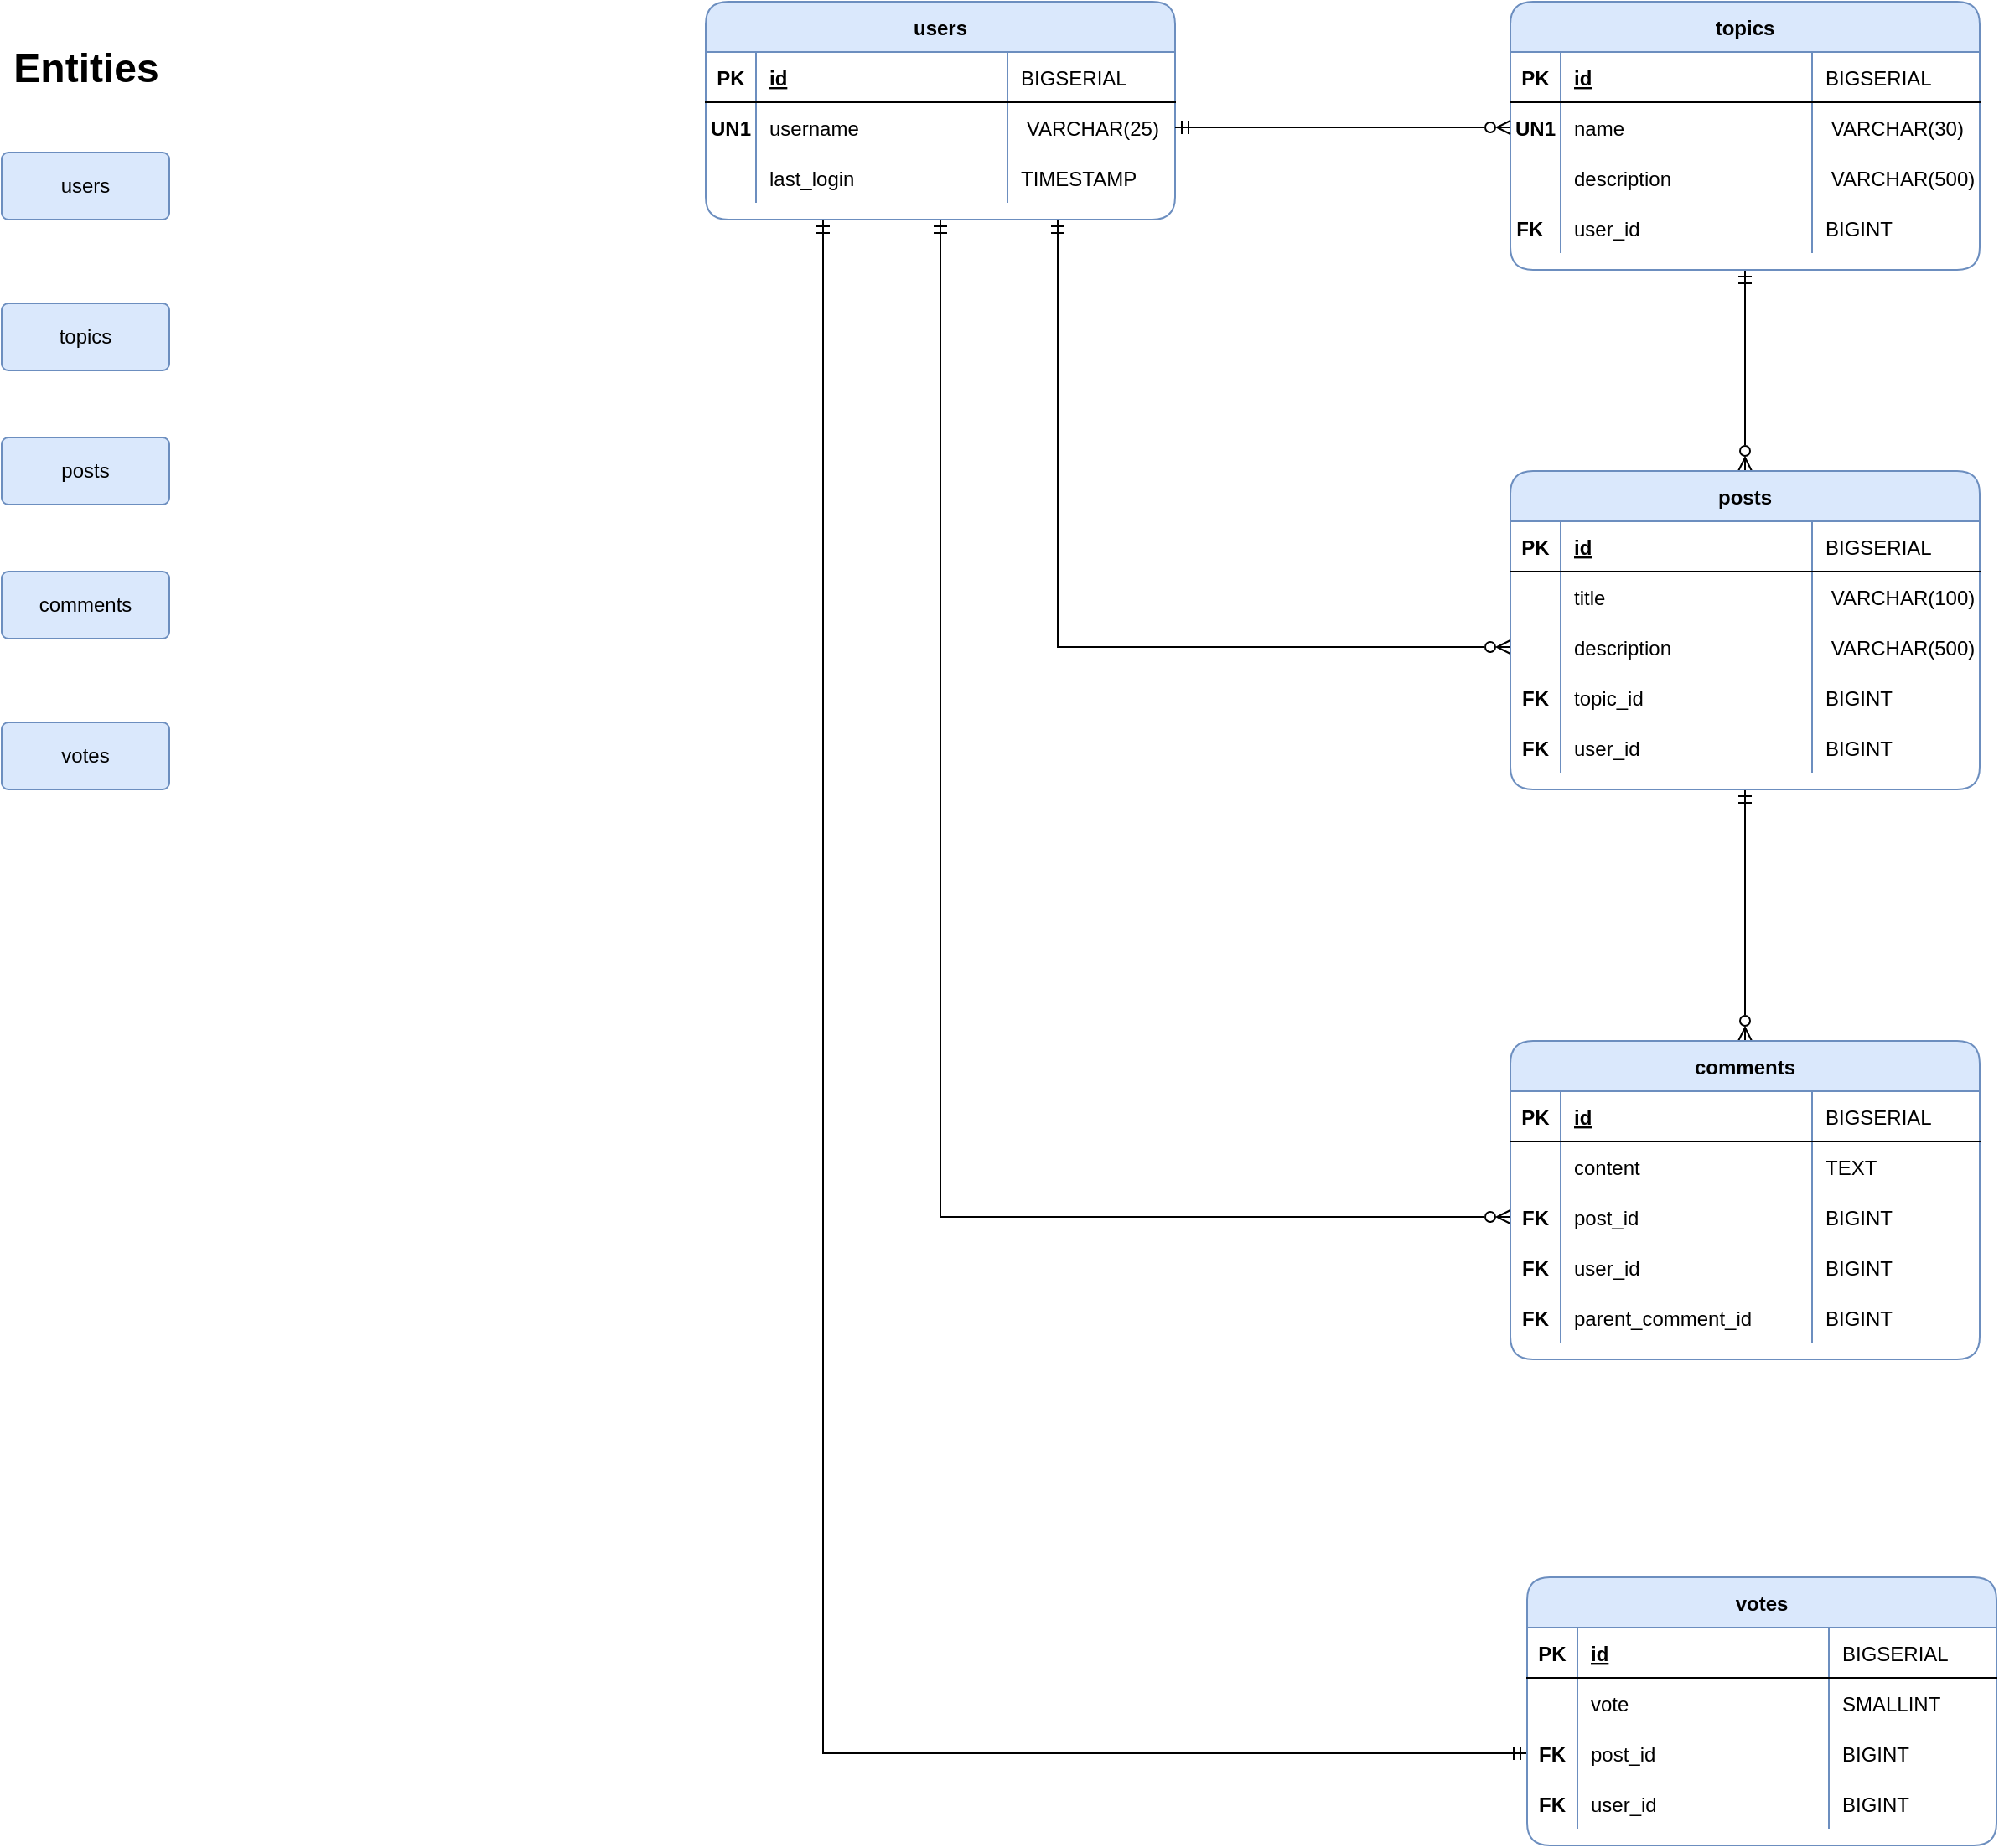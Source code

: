 <mxfile version="20.4.0" type="github" pages="2">
  <diagram id="8g-ydlvDTUNhMPBnWXd3" name="ERD">
    <mxGraphModel dx="1696" dy="1075" grid="1" gridSize="10" guides="1" tooltips="1" connect="1" arrows="1" fold="1" page="0" pageScale="1" pageWidth="850" pageHeight="1100" background="none" math="0" shadow="0">
      <root>
        <mxCell id="0" />
        <mxCell id="1" parent="0" />
        <mxCell id="EXjg4WkJ71-_uIo1iICC-14" value="users" style="rounded=1;arcSize=10;whiteSpace=wrap;html=1;align=center;fillColor=#dae8fc;strokeColor=#6c8ebf;" parent="1" vertex="1">
          <mxGeometry x="-50" y="-130" width="100" height="40" as="geometry" />
        </mxCell>
        <mxCell id="EXjg4WkJ71-_uIo1iICC-16" value="comments" style="rounded=1;arcSize=10;whiteSpace=wrap;html=1;align=center;fillColor=#dae8fc;strokeColor=#6c8ebf;" parent="1" vertex="1">
          <mxGeometry x="-50" y="120" width="100" height="40" as="geometry" />
        </mxCell>
        <mxCell id="EXjg4WkJ71-_uIo1iICC-17" value="topics" style="rounded=1;arcSize=10;whiteSpace=wrap;html=1;align=center;fillColor=#dae8fc;strokeColor=#6c8ebf;" parent="1" vertex="1">
          <mxGeometry x="-50" y="-40" width="100" height="40" as="geometry" />
        </mxCell>
        <mxCell id="EXjg4WkJ71-_uIo1iICC-18" value="posts" style="rounded=1;arcSize=10;whiteSpace=wrap;html=1;align=center;fillColor=#dae8fc;strokeColor=#6c8ebf;" parent="1" vertex="1">
          <mxGeometry x="-50" y="40" width="100" height="40" as="geometry" />
        </mxCell>
        <mxCell id="EXjg4WkJ71-_uIo1iICC-19" value="votes" style="rounded=1;arcSize=10;whiteSpace=wrap;html=1;align=center;fillColor=#dae8fc;strokeColor=#6c8ebf;" parent="1" vertex="1">
          <mxGeometry x="-50" y="210" width="100" height="40" as="geometry" />
        </mxCell>
        <mxCell id="EXjg4WkJ71-_uIo1iICC-21" value="Entities" style="text;strokeColor=none;fillColor=none;html=1;fontSize=24;fontStyle=1;verticalAlign=middle;align=center;" parent="1" vertex="1">
          <mxGeometry x="-50" y="-200" width="100" height="40" as="geometry" />
        </mxCell>
        <mxCell id="J9Gy0ZfupM6AJwMxu1hg-21" style="edgeStyle=orthogonalEdgeStyle;rounded=0;orthogonalLoop=1;jettySize=auto;html=1;entryX=0;entryY=0.5;entryDx=0;entryDy=0;startArrow=ERmandOne;startFill=0;endArrow=ERzeroToMany;endFill=0;exitX=0.75;exitY=1;exitDx=0;exitDy=0;" parent="1" source="i5EUTJuOAO9aettkllSd-66" target="J9Gy0ZfupM6AJwMxu1hg-14" edge="1">
          <mxGeometry relative="1" as="geometry" />
        </mxCell>
        <mxCell id="J9Gy0ZfupM6AJwMxu1hg-48" style="edgeStyle=orthogonalEdgeStyle;rounded=0;orthogonalLoop=1;jettySize=auto;html=1;entryX=0;entryY=0.5;entryDx=0;entryDy=0;startArrow=ERmandOne;startFill=0;endArrow=ERzeroToMany;endFill=0;exitX=0.5;exitY=1;exitDx=0;exitDy=0;" parent="1" source="i5EUTJuOAO9aettkllSd-66" target="J9Gy0ZfupM6AJwMxu1hg-35" edge="1">
          <mxGeometry relative="1" as="geometry" />
        </mxCell>
        <mxCell id="YO8CS8WQhKjeNk4zkESb-1" style="edgeStyle=orthogonalEdgeStyle;rounded=0;orthogonalLoop=1;jettySize=auto;html=1;entryX=0;entryY=0.5;entryDx=0;entryDy=0;exitX=0.25;exitY=1;exitDx=0;exitDy=0;endArrow=ERmandOne;endFill=0;startArrow=ERmandOne;startFill=0;" edge="1" parent="1" source="i5EUTJuOAO9aettkllSd-66" target="J9Gy0ZfupM6AJwMxu1hg-58">
          <mxGeometry relative="1" as="geometry" />
        </mxCell>
        <mxCell id="i5EUTJuOAO9aettkllSd-66" value="users" style="shape=table;startSize=30;container=1;collapsible=1;childLayout=tableLayout;fixedRows=1;rowLines=0;fontStyle=1;align=center;resizeLast=1;rounded=1;fillColor=#dae8fc;strokeColor=#6c8ebf;shadow=0;sketch=0;" parent="1" vertex="1">
          <mxGeometry x="370" y="-220" width="280" height="130.0" as="geometry" />
        </mxCell>
        <mxCell id="i5EUTJuOAO9aettkllSd-67" value="" style="shape=partialRectangle;collapsible=0;dropTarget=0;pointerEvents=0;fillColor=none;top=0;left=0;bottom=1;right=0;points=[[0,0.5],[1,0.5]];portConstraint=eastwest;" parent="i5EUTJuOAO9aettkllSd-66" vertex="1">
          <mxGeometry y="30" width="280" height="30" as="geometry" />
        </mxCell>
        <mxCell id="i5EUTJuOAO9aettkllSd-68" value="PK" style="shape=partialRectangle;connectable=0;fillColor=none;top=0;left=0;bottom=0;right=0;fontStyle=1;overflow=hidden;" parent="i5EUTJuOAO9aettkllSd-67" vertex="1">
          <mxGeometry width="30" height="30" as="geometry">
            <mxRectangle width="30" height="30" as="alternateBounds" />
          </mxGeometry>
        </mxCell>
        <mxCell id="i5EUTJuOAO9aettkllSd-69" value="id" style="shape=partialRectangle;connectable=0;fillColor=none;top=0;left=0;bottom=0;right=0;align=left;spacingLeft=6;fontStyle=5;overflow=hidden;" parent="i5EUTJuOAO9aettkllSd-67" vertex="1">
          <mxGeometry x="30" width="150" height="30" as="geometry">
            <mxRectangle width="150" height="30" as="alternateBounds" />
          </mxGeometry>
        </mxCell>
        <mxCell id="i5EUTJuOAO9aettkllSd-70" value="BIGSERIAL" style="shape=partialRectangle;connectable=0;fillColor=none;top=0;left=0;bottom=0;right=0;align=left;spacingLeft=6;fontStyle=0;overflow=hidden;" parent="i5EUTJuOAO9aettkllSd-67" vertex="1">
          <mxGeometry x="180" width="100" height="30" as="geometry">
            <mxRectangle width="100" height="30" as="alternateBounds" />
          </mxGeometry>
        </mxCell>
        <mxCell id="i5EUTJuOAO9aettkllSd-71" value="" style="shape=partialRectangle;collapsible=0;dropTarget=0;pointerEvents=0;fillColor=none;top=0;left=0;bottom=0;right=0;points=[[0,0.5],[1,0.5]];portConstraint=eastwest;" parent="i5EUTJuOAO9aettkllSd-66" vertex="1">
          <mxGeometry y="60" width="280" height="30" as="geometry" />
        </mxCell>
        <mxCell id="i5EUTJuOAO9aettkllSd-72" value="" style="shape=partialRectangle;connectable=0;fillColor=none;top=0;left=0;bottom=0;right=0;editable=1;overflow=hidden;" parent="i5EUTJuOAO9aettkllSd-71" vertex="1">
          <mxGeometry width="30" height="30" as="geometry">
            <mxRectangle width="30" height="30" as="alternateBounds" />
          </mxGeometry>
        </mxCell>
        <mxCell id="i5EUTJuOAO9aettkllSd-73" value="username" style="shape=partialRectangle;connectable=0;fillColor=none;top=0;left=0;bottom=0;right=0;align=left;spacingLeft=6;overflow=hidden;" parent="i5EUTJuOAO9aettkllSd-71" vertex="1">
          <mxGeometry x="30" width="150" height="30" as="geometry">
            <mxRectangle width="150" height="30" as="alternateBounds" />
          </mxGeometry>
        </mxCell>
        <mxCell id="i5EUTJuOAO9aettkllSd-74" value=" VARCHAR(25)" style="shape=partialRectangle;connectable=0;fillColor=none;top=0;left=0;bottom=0;right=0;align=left;spacingLeft=6;overflow=hidden;" parent="i5EUTJuOAO9aettkllSd-71" vertex="1">
          <mxGeometry x="180" width="100" height="30" as="geometry">
            <mxRectangle width="100" height="30" as="alternateBounds" />
          </mxGeometry>
        </mxCell>
        <mxCell id="i5EUTJuOAO9aettkllSd-75" value="" style="shape=partialRectangle;collapsible=0;dropTarget=0;pointerEvents=0;fillColor=none;top=0;left=0;bottom=0;right=0;points=[[0,0.5],[1,0.5]];portConstraint=eastwest;" parent="i5EUTJuOAO9aettkllSd-66" vertex="1">
          <mxGeometry y="90" width="280" height="30" as="geometry" />
        </mxCell>
        <mxCell id="i5EUTJuOAO9aettkllSd-76" value="" style="shape=partialRectangle;connectable=0;fillColor=none;top=0;left=0;bottom=0;right=0;editable=1;overflow=hidden;" parent="i5EUTJuOAO9aettkllSd-75" vertex="1">
          <mxGeometry width="30" height="30" as="geometry">
            <mxRectangle width="30" height="30" as="alternateBounds" />
          </mxGeometry>
        </mxCell>
        <mxCell id="i5EUTJuOAO9aettkllSd-77" value="last_login" style="shape=partialRectangle;connectable=0;fillColor=none;top=0;left=0;bottom=0;right=0;align=left;spacingLeft=6;overflow=hidden;" parent="i5EUTJuOAO9aettkllSd-75" vertex="1">
          <mxGeometry x="30" width="150" height="30" as="geometry">
            <mxRectangle width="150" height="30" as="alternateBounds" />
          </mxGeometry>
        </mxCell>
        <mxCell id="i5EUTJuOAO9aettkllSd-78" value="TIMESTAMP" style="shape=partialRectangle;connectable=0;fillColor=none;top=0;left=0;bottom=0;right=0;align=left;spacingLeft=6;overflow=hidden;" parent="i5EUTJuOAO9aettkllSd-75" vertex="1">
          <mxGeometry x="180" width="100" height="30" as="geometry">
            <mxRectangle width="100" height="30" as="alternateBounds" />
          </mxGeometry>
        </mxCell>
        <mxCell id="i5EUTJuOAO9aettkllSd-91" value="UN1" style="shape=partialRectangle;connectable=0;fillColor=none;top=0;left=0;bottom=0;right=0;editable=1;overflow=hidden;fontStyle=1" parent="1" vertex="1">
          <mxGeometry x="370" y="-160" width="30" height="30" as="geometry">
            <mxRectangle width="30" height="30" as="alternateBounds" />
          </mxGeometry>
        </mxCell>
        <mxCell id="J9Gy0ZfupM6AJwMxu1hg-20" style="edgeStyle=orthogonalEdgeStyle;rounded=0;orthogonalLoop=1;jettySize=auto;html=1;entryX=0.5;entryY=0;entryDx=0;entryDy=0;startArrow=ERmandOne;startFill=0;endArrow=ERzeroToMany;endFill=0;" parent="1" source="i5EUTJuOAO9aettkllSd-92" target="J9Gy0ZfupM6AJwMxu1hg-1" edge="1">
          <mxGeometry relative="1" as="geometry" />
        </mxCell>
        <mxCell id="i5EUTJuOAO9aettkllSd-92" value="topics" style="shape=table;startSize=30;container=1;collapsible=1;childLayout=tableLayout;fixedRows=1;rowLines=0;fontStyle=1;align=center;resizeLast=1;rounded=1;fillColor=#dae8fc;strokeColor=#6c8ebf;shadow=0;sketch=0;" parent="1" vertex="1">
          <mxGeometry x="850" y="-220" width="280" height="160.0" as="geometry" />
        </mxCell>
        <mxCell id="i5EUTJuOAO9aettkllSd-93" value="" style="shape=partialRectangle;collapsible=0;dropTarget=0;pointerEvents=0;fillColor=none;top=0;left=0;bottom=1;right=0;points=[[0,0.5],[1,0.5]];portConstraint=eastwest;" parent="i5EUTJuOAO9aettkllSd-92" vertex="1">
          <mxGeometry y="30" width="280" height="30" as="geometry" />
        </mxCell>
        <mxCell id="i5EUTJuOAO9aettkllSd-94" value="PK" style="shape=partialRectangle;connectable=0;fillColor=none;top=0;left=0;bottom=0;right=0;fontStyle=1;overflow=hidden;" parent="i5EUTJuOAO9aettkllSd-93" vertex="1">
          <mxGeometry width="30" height="30" as="geometry">
            <mxRectangle width="30" height="30" as="alternateBounds" />
          </mxGeometry>
        </mxCell>
        <mxCell id="i5EUTJuOAO9aettkllSd-95" value="id" style="shape=partialRectangle;connectable=0;fillColor=none;top=0;left=0;bottom=0;right=0;align=left;spacingLeft=6;fontStyle=5;overflow=hidden;" parent="i5EUTJuOAO9aettkllSd-93" vertex="1">
          <mxGeometry x="30" width="150" height="30" as="geometry">
            <mxRectangle width="150" height="30" as="alternateBounds" />
          </mxGeometry>
        </mxCell>
        <mxCell id="i5EUTJuOAO9aettkllSd-96" value="BIGSERIAL" style="shape=partialRectangle;connectable=0;fillColor=none;top=0;left=0;bottom=0;right=0;align=left;spacingLeft=6;fontStyle=0;overflow=hidden;" parent="i5EUTJuOAO9aettkllSd-93" vertex="1">
          <mxGeometry x="180" width="100" height="30" as="geometry">
            <mxRectangle width="100" height="30" as="alternateBounds" />
          </mxGeometry>
        </mxCell>
        <mxCell id="i5EUTJuOAO9aettkllSd-97" value="" style="shape=partialRectangle;collapsible=0;dropTarget=0;pointerEvents=0;fillColor=none;top=0;left=0;bottom=0;right=0;points=[[0,0.5],[1,0.5]];portConstraint=eastwest;" parent="i5EUTJuOAO9aettkllSd-92" vertex="1">
          <mxGeometry y="60" width="280" height="30" as="geometry" />
        </mxCell>
        <mxCell id="i5EUTJuOAO9aettkllSd-98" value="UN1" style="shape=partialRectangle;connectable=0;fillColor=none;top=0;left=0;bottom=0;right=0;editable=1;overflow=hidden;fontStyle=1" parent="i5EUTJuOAO9aettkllSd-97" vertex="1">
          <mxGeometry width="30" height="30" as="geometry">
            <mxRectangle width="30" height="30" as="alternateBounds" />
          </mxGeometry>
        </mxCell>
        <mxCell id="i5EUTJuOAO9aettkllSd-99" value="name" style="shape=partialRectangle;connectable=0;fillColor=none;top=0;left=0;bottom=0;right=0;align=left;spacingLeft=6;overflow=hidden;" parent="i5EUTJuOAO9aettkllSd-97" vertex="1">
          <mxGeometry x="30" width="150" height="30" as="geometry">
            <mxRectangle width="150" height="30" as="alternateBounds" />
          </mxGeometry>
        </mxCell>
        <mxCell id="i5EUTJuOAO9aettkllSd-100" value=" VARCHAR(30)" style="shape=partialRectangle;connectable=0;fillColor=none;top=0;left=0;bottom=0;right=0;align=left;spacingLeft=6;overflow=hidden;" parent="i5EUTJuOAO9aettkllSd-97" vertex="1">
          <mxGeometry x="180" width="100" height="30" as="geometry">
            <mxRectangle width="100" height="30" as="alternateBounds" />
          </mxGeometry>
        </mxCell>
        <mxCell id="i5EUTJuOAO9aettkllSd-101" value="" style="shape=partialRectangle;collapsible=0;dropTarget=0;pointerEvents=0;fillColor=none;top=0;left=0;bottom=0;right=0;points=[[0,0.5],[1,0.5]];portConstraint=eastwest;" parent="i5EUTJuOAO9aettkllSd-92" vertex="1">
          <mxGeometry y="90" width="280" height="30" as="geometry" />
        </mxCell>
        <mxCell id="i5EUTJuOAO9aettkllSd-102" value="" style="shape=partialRectangle;connectable=0;fillColor=none;top=0;left=0;bottom=0;right=0;editable=1;overflow=hidden;" parent="i5EUTJuOAO9aettkllSd-101" vertex="1">
          <mxGeometry width="30" height="30" as="geometry">
            <mxRectangle width="30" height="30" as="alternateBounds" />
          </mxGeometry>
        </mxCell>
        <mxCell id="i5EUTJuOAO9aettkllSd-103" value="description" style="shape=partialRectangle;connectable=0;fillColor=none;top=0;left=0;bottom=0;right=0;align=left;spacingLeft=6;overflow=hidden;" parent="i5EUTJuOAO9aettkllSd-101" vertex="1">
          <mxGeometry x="30" width="150" height="30" as="geometry">
            <mxRectangle width="150" height="30" as="alternateBounds" />
          </mxGeometry>
        </mxCell>
        <mxCell id="i5EUTJuOAO9aettkllSd-104" value=" VARCHAR(500)" style="shape=partialRectangle;connectable=0;fillColor=none;top=0;left=0;bottom=0;right=0;align=left;spacingLeft=6;overflow=hidden;" parent="i5EUTJuOAO9aettkllSd-101" vertex="1">
          <mxGeometry x="180" width="100" height="30" as="geometry">
            <mxRectangle width="100" height="30" as="alternateBounds" />
          </mxGeometry>
        </mxCell>
        <mxCell id="i5EUTJuOAO9aettkllSd-121" style="shape=partialRectangle;collapsible=0;dropTarget=0;pointerEvents=0;fillColor=none;top=0;left=0;bottom=0;right=0;points=[[0,0.5],[1,0.5]];portConstraint=eastwest;" parent="i5EUTJuOAO9aettkllSd-92" vertex="1">
          <mxGeometry y="120" width="280" height="30" as="geometry" />
        </mxCell>
        <mxCell id="i5EUTJuOAO9aettkllSd-122" value="FK  " style="shape=partialRectangle;connectable=0;fillColor=none;top=0;left=0;bottom=0;right=0;editable=1;overflow=hidden;fontStyle=1" parent="i5EUTJuOAO9aettkllSd-121" vertex="1">
          <mxGeometry width="30" height="30" as="geometry">
            <mxRectangle width="30" height="30" as="alternateBounds" />
          </mxGeometry>
        </mxCell>
        <mxCell id="i5EUTJuOAO9aettkllSd-123" value="user_id" style="shape=partialRectangle;connectable=0;fillColor=none;top=0;left=0;bottom=0;right=0;align=left;spacingLeft=6;overflow=hidden;" parent="i5EUTJuOAO9aettkllSd-121" vertex="1">
          <mxGeometry x="30" width="150" height="30" as="geometry">
            <mxRectangle width="150" height="30" as="alternateBounds" />
          </mxGeometry>
        </mxCell>
        <mxCell id="i5EUTJuOAO9aettkllSd-124" value="BIGINT" style="shape=partialRectangle;connectable=0;fillColor=none;top=0;left=0;bottom=0;right=0;align=left;spacingLeft=6;overflow=hidden;" parent="i5EUTJuOAO9aettkllSd-121" vertex="1">
          <mxGeometry x="180" width="100" height="30" as="geometry">
            <mxRectangle width="100" height="30" as="alternateBounds" />
          </mxGeometry>
        </mxCell>
        <mxCell id="eumbJqUxj1U6MfxHpy0I-1" style="edgeStyle=orthogonalEdgeStyle;rounded=0;orthogonalLoop=1;jettySize=auto;html=1;entryX=0;entryY=0.5;entryDx=0;entryDy=0;endArrow=ERzeroToMany;endFill=0;startArrow=ERmandOne;startFill=0;" parent="1" target="i5EUTJuOAO9aettkllSd-97" edge="1">
          <mxGeometry relative="1" as="geometry" />
        </mxCell>
        <mxCell id="J9Gy0ZfupM6AJwMxu1hg-47" style="edgeStyle=orthogonalEdgeStyle;rounded=0;orthogonalLoop=1;jettySize=auto;html=1;startArrow=ERmandOne;startFill=0;endArrow=ERzeroToMany;endFill=0;" parent="1" source="J9Gy0ZfupM6AJwMxu1hg-1" target="J9Gy0ZfupM6AJwMxu1hg-26" edge="1">
          <mxGeometry relative="1" as="geometry" />
        </mxCell>
        <mxCell id="J9Gy0ZfupM6AJwMxu1hg-1" value="posts" style="shape=table;startSize=30;container=1;collapsible=1;childLayout=tableLayout;fixedRows=1;rowLines=0;fontStyle=1;align=center;resizeLast=1;rounded=1;fillColor=#dae8fc;strokeColor=#6c8ebf;shadow=0;sketch=0;" parent="1" vertex="1">
          <mxGeometry x="850" y="60" width="280" height="190.0" as="geometry" />
        </mxCell>
        <mxCell id="J9Gy0ZfupM6AJwMxu1hg-2" value="" style="shape=partialRectangle;collapsible=0;dropTarget=0;pointerEvents=0;fillColor=none;top=0;left=0;bottom=1;right=0;points=[[0,0.5],[1,0.5]];portConstraint=eastwest;" parent="J9Gy0ZfupM6AJwMxu1hg-1" vertex="1">
          <mxGeometry y="30" width="280" height="30" as="geometry" />
        </mxCell>
        <mxCell id="J9Gy0ZfupM6AJwMxu1hg-3" value="PK" style="shape=partialRectangle;connectable=0;fillColor=none;top=0;left=0;bottom=0;right=0;fontStyle=1;overflow=hidden;" parent="J9Gy0ZfupM6AJwMxu1hg-2" vertex="1">
          <mxGeometry width="30" height="30" as="geometry">
            <mxRectangle width="30" height="30" as="alternateBounds" />
          </mxGeometry>
        </mxCell>
        <mxCell id="J9Gy0ZfupM6AJwMxu1hg-4" value="id" style="shape=partialRectangle;connectable=0;fillColor=none;top=0;left=0;bottom=0;right=0;align=left;spacingLeft=6;fontStyle=5;overflow=hidden;" parent="J9Gy0ZfupM6AJwMxu1hg-2" vertex="1">
          <mxGeometry x="30" width="150" height="30" as="geometry">
            <mxRectangle width="150" height="30" as="alternateBounds" />
          </mxGeometry>
        </mxCell>
        <mxCell id="J9Gy0ZfupM6AJwMxu1hg-5" value="BIGSERIAL" style="shape=partialRectangle;connectable=0;fillColor=none;top=0;left=0;bottom=0;right=0;align=left;spacingLeft=6;fontStyle=0;overflow=hidden;" parent="J9Gy0ZfupM6AJwMxu1hg-2" vertex="1">
          <mxGeometry x="180" width="100" height="30" as="geometry">
            <mxRectangle width="100" height="30" as="alternateBounds" />
          </mxGeometry>
        </mxCell>
        <mxCell id="J9Gy0ZfupM6AJwMxu1hg-10" value="" style="shape=partialRectangle;collapsible=0;dropTarget=0;pointerEvents=0;fillColor=none;top=0;left=0;bottom=0;right=0;points=[[0,0.5],[1,0.5]];portConstraint=eastwest;" parent="J9Gy0ZfupM6AJwMxu1hg-1" vertex="1">
          <mxGeometry y="60" width="280" height="30" as="geometry" />
        </mxCell>
        <mxCell id="J9Gy0ZfupM6AJwMxu1hg-11" value="" style="shape=partialRectangle;connectable=0;fillColor=none;top=0;left=0;bottom=0;right=0;editable=1;overflow=hidden;fontStyle=1" parent="J9Gy0ZfupM6AJwMxu1hg-10" vertex="1">
          <mxGeometry width="30" height="30" as="geometry">
            <mxRectangle width="30" height="30" as="alternateBounds" />
          </mxGeometry>
        </mxCell>
        <mxCell id="J9Gy0ZfupM6AJwMxu1hg-12" value="title" style="shape=partialRectangle;connectable=0;fillColor=none;top=0;left=0;bottom=0;right=0;align=left;spacingLeft=6;overflow=hidden;" parent="J9Gy0ZfupM6AJwMxu1hg-10" vertex="1">
          <mxGeometry x="30" width="150" height="30" as="geometry">
            <mxRectangle width="150" height="30" as="alternateBounds" />
          </mxGeometry>
        </mxCell>
        <mxCell id="J9Gy0ZfupM6AJwMxu1hg-13" value=" VARCHAR(100)" style="shape=partialRectangle;connectable=0;fillColor=none;top=0;left=0;bottom=0;right=0;align=left;spacingLeft=6;overflow=hidden;" parent="J9Gy0ZfupM6AJwMxu1hg-10" vertex="1">
          <mxGeometry x="180" width="100" height="30" as="geometry">
            <mxRectangle width="100" height="30" as="alternateBounds" />
          </mxGeometry>
        </mxCell>
        <mxCell id="J9Gy0ZfupM6AJwMxu1hg-14" value="" style="shape=partialRectangle;collapsible=0;dropTarget=0;pointerEvents=0;fillColor=none;top=0;left=0;bottom=0;right=0;points=[[0,0.5],[1,0.5]];portConstraint=eastwest;" parent="J9Gy0ZfupM6AJwMxu1hg-1" vertex="1">
          <mxGeometry y="90" width="280" height="30" as="geometry" />
        </mxCell>
        <mxCell id="J9Gy0ZfupM6AJwMxu1hg-15" value="" style="shape=partialRectangle;connectable=0;fillColor=none;top=0;left=0;bottom=0;right=0;editable=1;overflow=hidden;" parent="J9Gy0ZfupM6AJwMxu1hg-14" vertex="1">
          <mxGeometry width="30" height="30" as="geometry">
            <mxRectangle width="30" height="30" as="alternateBounds" />
          </mxGeometry>
        </mxCell>
        <mxCell id="J9Gy0ZfupM6AJwMxu1hg-16" value="description" style="shape=partialRectangle;connectable=0;fillColor=none;top=0;left=0;bottom=0;right=0;align=left;spacingLeft=6;overflow=hidden;" parent="J9Gy0ZfupM6AJwMxu1hg-14" vertex="1">
          <mxGeometry x="30" width="150" height="30" as="geometry">
            <mxRectangle width="150" height="30" as="alternateBounds" />
          </mxGeometry>
        </mxCell>
        <mxCell id="J9Gy0ZfupM6AJwMxu1hg-17" value=" VARCHAR(500)" style="shape=partialRectangle;connectable=0;fillColor=none;top=0;left=0;bottom=0;right=0;align=left;spacingLeft=6;overflow=hidden;" parent="J9Gy0ZfupM6AJwMxu1hg-14" vertex="1">
          <mxGeometry x="180" width="100" height="30" as="geometry">
            <mxRectangle width="100" height="30" as="alternateBounds" />
          </mxGeometry>
        </mxCell>
        <mxCell id="J9Gy0ZfupM6AJwMxu1hg-22" style="shape=partialRectangle;collapsible=0;dropTarget=0;pointerEvents=0;fillColor=none;top=0;left=0;bottom=0;right=0;points=[[0,0.5],[1,0.5]];portConstraint=eastwest;" parent="J9Gy0ZfupM6AJwMxu1hg-1" vertex="1">
          <mxGeometry y="120" width="280" height="30" as="geometry" />
        </mxCell>
        <mxCell id="J9Gy0ZfupM6AJwMxu1hg-23" value="FK" style="shape=partialRectangle;connectable=0;fillColor=none;top=0;left=0;bottom=0;right=0;editable=1;overflow=hidden;fontStyle=1" parent="J9Gy0ZfupM6AJwMxu1hg-22" vertex="1">
          <mxGeometry width="30" height="30" as="geometry">
            <mxRectangle width="30" height="30" as="alternateBounds" />
          </mxGeometry>
        </mxCell>
        <mxCell id="J9Gy0ZfupM6AJwMxu1hg-24" value="topic_id" style="shape=partialRectangle;connectable=0;fillColor=none;top=0;left=0;bottom=0;right=0;align=left;spacingLeft=6;overflow=hidden;" parent="J9Gy0ZfupM6AJwMxu1hg-22" vertex="1">
          <mxGeometry x="30" width="150" height="30" as="geometry">
            <mxRectangle width="150" height="30" as="alternateBounds" />
          </mxGeometry>
        </mxCell>
        <mxCell id="J9Gy0ZfupM6AJwMxu1hg-25" value="BIGINT" style="shape=partialRectangle;connectable=0;fillColor=none;top=0;left=0;bottom=0;right=0;align=left;spacingLeft=6;overflow=hidden;" parent="J9Gy0ZfupM6AJwMxu1hg-22" vertex="1">
          <mxGeometry x="180" width="100" height="30" as="geometry">
            <mxRectangle width="100" height="30" as="alternateBounds" />
          </mxGeometry>
        </mxCell>
        <mxCell id="J9Gy0ZfupM6AJwMxu1hg-6" style="shape=partialRectangle;collapsible=0;dropTarget=0;pointerEvents=0;fillColor=none;top=0;left=0;bottom=0;right=0;points=[[0,0.5],[1,0.5]];portConstraint=eastwest;" parent="J9Gy0ZfupM6AJwMxu1hg-1" vertex="1">
          <mxGeometry y="150" width="280" height="30" as="geometry" />
        </mxCell>
        <mxCell id="J9Gy0ZfupM6AJwMxu1hg-7" value="FK" style="shape=partialRectangle;connectable=0;fillColor=none;top=0;left=0;bottom=0;right=0;editable=1;overflow=hidden;fontStyle=1" parent="J9Gy0ZfupM6AJwMxu1hg-6" vertex="1">
          <mxGeometry width="30" height="30" as="geometry">
            <mxRectangle width="30" height="30" as="alternateBounds" />
          </mxGeometry>
        </mxCell>
        <mxCell id="J9Gy0ZfupM6AJwMxu1hg-8" value="user_id" style="shape=partialRectangle;connectable=0;fillColor=none;top=0;left=0;bottom=0;right=0;align=left;spacingLeft=6;overflow=hidden;" parent="J9Gy0ZfupM6AJwMxu1hg-6" vertex="1">
          <mxGeometry x="30" width="150" height="30" as="geometry">
            <mxRectangle width="150" height="30" as="alternateBounds" />
          </mxGeometry>
        </mxCell>
        <mxCell id="J9Gy0ZfupM6AJwMxu1hg-9" value="BIGINT" style="shape=partialRectangle;connectable=0;fillColor=none;top=0;left=0;bottom=0;right=0;align=left;spacingLeft=6;overflow=hidden;" parent="J9Gy0ZfupM6AJwMxu1hg-6" vertex="1">
          <mxGeometry x="180" width="100" height="30" as="geometry">
            <mxRectangle width="100" height="30" as="alternateBounds" />
          </mxGeometry>
        </mxCell>
        <mxCell id="J9Gy0ZfupM6AJwMxu1hg-18" style="edgeStyle=orthogonalEdgeStyle;rounded=0;orthogonalLoop=1;jettySize=auto;html=1;entryX=0;entryY=0.5;entryDx=0;entryDy=0;endArrow=ERzeroToMany;endFill=0;startArrow=ERmandOne;startFill=0;" parent="1" source="i5EUTJuOAO9aettkllSd-71" target="i5EUTJuOAO9aettkllSd-97" edge="1">
          <mxGeometry relative="1" as="geometry" />
        </mxCell>
        <mxCell id="J9Gy0ZfupM6AJwMxu1hg-26" value="comments" style="shape=table;startSize=30;container=1;collapsible=1;childLayout=tableLayout;fixedRows=1;rowLines=0;fontStyle=1;align=center;resizeLast=1;rounded=1;fillColor=#dae8fc;strokeColor=#6c8ebf;shadow=0;sketch=0;" parent="1" vertex="1">
          <mxGeometry x="850" y="400" width="280" height="190.0" as="geometry" />
        </mxCell>
        <mxCell id="J9Gy0ZfupM6AJwMxu1hg-27" value="" style="shape=partialRectangle;collapsible=0;dropTarget=0;pointerEvents=0;fillColor=none;top=0;left=0;bottom=1;right=0;points=[[0,0.5],[1,0.5]];portConstraint=eastwest;" parent="J9Gy0ZfupM6AJwMxu1hg-26" vertex="1">
          <mxGeometry y="30" width="280" height="30" as="geometry" />
        </mxCell>
        <mxCell id="J9Gy0ZfupM6AJwMxu1hg-28" value="PK" style="shape=partialRectangle;connectable=0;fillColor=none;top=0;left=0;bottom=0;right=0;fontStyle=1;overflow=hidden;" parent="J9Gy0ZfupM6AJwMxu1hg-27" vertex="1">
          <mxGeometry width="30" height="30" as="geometry">
            <mxRectangle width="30" height="30" as="alternateBounds" />
          </mxGeometry>
        </mxCell>
        <mxCell id="J9Gy0ZfupM6AJwMxu1hg-29" value="id" style="shape=partialRectangle;connectable=0;fillColor=none;top=0;left=0;bottom=0;right=0;align=left;spacingLeft=6;fontStyle=5;overflow=hidden;" parent="J9Gy0ZfupM6AJwMxu1hg-27" vertex="1">
          <mxGeometry x="30" width="150" height="30" as="geometry">
            <mxRectangle width="150" height="30" as="alternateBounds" />
          </mxGeometry>
        </mxCell>
        <mxCell id="J9Gy0ZfupM6AJwMxu1hg-30" value="BIGSERIAL" style="shape=partialRectangle;connectable=0;fillColor=none;top=0;left=0;bottom=0;right=0;align=left;spacingLeft=6;fontStyle=0;overflow=hidden;" parent="J9Gy0ZfupM6AJwMxu1hg-27" vertex="1">
          <mxGeometry x="180" width="100" height="30" as="geometry">
            <mxRectangle width="100" height="30" as="alternateBounds" />
          </mxGeometry>
        </mxCell>
        <mxCell id="J9Gy0ZfupM6AJwMxu1hg-31" value="" style="shape=partialRectangle;collapsible=0;dropTarget=0;pointerEvents=0;fillColor=none;top=0;left=0;bottom=0;right=0;points=[[0,0.5],[1,0.5]];portConstraint=eastwest;" parent="J9Gy0ZfupM6AJwMxu1hg-26" vertex="1">
          <mxGeometry y="60" width="280" height="30" as="geometry" />
        </mxCell>
        <mxCell id="J9Gy0ZfupM6AJwMxu1hg-32" value="" style="shape=partialRectangle;connectable=0;fillColor=none;top=0;left=0;bottom=0;right=0;editable=1;overflow=hidden;fontStyle=1" parent="J9Gy0ZfupM6AJwMxu1hg-31" vertex="1">
          <mxGeometry width="30" height="30" as="geometry">
            <mxRectangle width="30" height="30" as="alternateBounds" />
          </mxGeometry>
        </mxCell>
        <mxCell id="J9Gy0ZfupM6AJwMxu1hg-33" value="content" style="shape=partialRectangle;connectable=0;fillColor=none;top=0;left=0;bottom=0;right=0;align=left;spacingLeft=6;overflow=hidden;" parent="J9Gy0ZfupM6AJwMxu1hg-31" vertex="1">
          <mxGeometry x="30" width="150" height="30" as="geometry">
            <mxRectangle width="150" height="30" as="alternateBounds" />
          </mxGeometry>
        </mxCell>
        <mxCell id="J9Gy0ZfupM6AJwMxu1hg-34" value="TEXT" style="shape=partialRectangle;connectable=0;fillColor=none;top=0;left=0;bottom=0;right=0;align=left;spacingLeft=6;overflow=hidden;" parent="J9Gy0ZfupM6AJwMxu1hg-31" vertex="1">
          <mxGeometry x="180" width="100" height="30" as="geometry">
            <mxRectangle width="100" height="30" as="alternateBounds" />
          </mxGeometry>
        </mxCell>
        <mxCell id="J9Gy0ZfupM6AJwMxu1hg-35" value="" style="shape=partialRectangle;collapsible=0;dropTarget=0;pointerEvents=0;fillColor=none;top=0;left=0;bottom=0;right=0;points=[[0,0.5],[1,0.5]];portConstraint=eastwest;" parent="J9Gy0ZfupM6AJwMxu1hg-26" vertex="1">
          <mxGeometry y="90" width="280" height="30" as="geometry" />
        </mxCell>
        <mxCell id="J9Gy0ZfupM6AJwMxu1hg-36" value="FK" style="shape=partialRectangle;connectable=0;fillColor=none;top=0;left=0;bottom=0;right=0;editable=1;overflow=hidden;fontStyle=1" parent="J9Gy0ZfupM6AJwMxu1hg-35" vertex="1">
          <mxGeometry width="30" height="30" as="geometry">
            <mxRectangle width="30" height="30" as="alternateBounds" />
          </mxGeometry>
        </mxCell>
        <mxCell id="J9Gy0ZfupM6AJwMxu1hg-37" value="post_id" style="shape=partialRectangle;connectable=0;fillColor=none;top=0;left=0;bottom=0;right=0;align=left;spacingLeft=6;overflow=hidden;" parent="J9Gy0ZfupM6AJwMxu1hg-35" vertex="1">
          <mxGeometry x="30" width="150" height="30" as="geometry">
            <mxRectangle width="150" height="30" as="alternateBounds" />
          </mxGeometry>
        </mxCell>
        <mxCell id="J9Gy0ZfupM6AJwMxu1hg-38" value="BIGINT" style="shape=partialRectangle;connectable=0;fillColor=none;top=0;left=0;bottom=0;right=0;align=left;spacingLeft=6;overflow=hidden;" parent="J9Gy0ZfupM6AJwMxu1hg-35" vertex="1">
          <mxGeometry x="180" width="100" height="30" as="geometry">
            <mxRectangle width="100" height="30" as="alternateBounds" />
          </mxGeometry>
        </mxCell>
        <mxCell id="J9Gy0ZfupM6AJwMxu1hg-39" style="shape=partialRectangle;collapsible=0;dropTarget=0;pointerEvents=0;fillColor=none;top=0;left=0;bottom=0;right=0;points=[[0,0.5],[1,0.5]];portConstraint=eastwest;" parent="J9Gy0ZfupM6AJwMxu1hg-26" vertex="1">
          <mxGeometry y="120" width="280" height="30" as="geometry" />
        </mxCell>
        <mxCell id="J9Gy0ZfupM6AJwMxu1hg-40" value="FK" style="shape=partialRectangle;connectable=0;fillColor=none;top=0;left=0;bottom=0;right=0;editable=1;overflow=hidden;fontStyle=1" parent="J9Gy0ZfupM6AJwMxu1hg-39" vertex="1">
          <mxGeometry width="30" height="30" as="geometry">
            <mxRectangle width="30" height="30" as="alternateBounds" />
          </mxGeometry>
        </mxCell>
        <mxCell id="J9Gy0ZfupM6AJwMxu1hg-41" value="user_id" style="shape=partialRectangle;connectable=0;fillColor=none;top=0;left=0;bottom=0;right=0;align=left;spacingLeft=6;overflow=hidden;" parent="J9Gy0ZfupM6AJwMxu1hg-39" vertex="1">
          <mxGeometry x="30" width="150" height="30" as="geometry">
            <mxRectangle width="150" height="30" as="alternateBounds" />
          </mxGeometry>
        </mxCell>
        <mxCell id="J9Gy0ZfupM6AJwMxu1hg-42" value="BIGINT" style="shape=partialRectangle;connectable=0;fillColor=none;top=0;left=0;bottom=0;right=0;align=left;spacingLeft=6;overflow=hidden;" parent="J9Gy0ZfupM6AJwMxu1hg-39" vertex="1">
          <mxGeometry x="180" width="100" height="30" as="geometry">
            <mxRectangle width="100" height="30" as="alternateBounds" />
          </mxGeometry>
        </mxCell>
        <mxCell id="J9Gy0ZfupM6AJwMxu1hg-43" style="shape=partialRectangle;collapsible=0;dropTarget=0;pointerEvents=0;fillColor=none;top=0;left=0;bottom=0;right=0;points=[[0,0.5],[1,0.5]];portConstraint=eastwest;" parent="J9Gy0ZfupM6AJwMxu1hg-26" vertex="1">
          <mxGeometry y="150" width="280" height="30" as="geometry" />
        </mxCell>
        <mxCell id="J9Gy0ZfupM6AJwMxu1hg-44" value="FK" style="shape=partialRectangle;connectable=0;fillColor=none;top=0;left=0;bottom=0;right=0;editable=1;overflow=hidden;fontStyle=1" parent="J9Gy0ZfupM6AJwMxu1hg-43" vertex="1">
          <mxGeometry width="30" height="30" as="geometry">
            <mxRectangle width="30" height="30" as="alternateBounds" />
          </mxGeometry>
        </mxCell>
        <mxCell id="J9Gy0ZfupM6AJwMxu1hg-45" value="parent_comment_id" style="shape=partialRectangle;connectable=0;fillColor=none;top=0;left=0;bottom=0;right=0;align=left;spacingLeft=6;overflow=hidden;" parent="J9Gy0ZfupM6AJwMxu1hg-43" vertex="1">
          <mxGeometry x="30" width="150" height="30" as="geometry">
            <mxRectangle width="150" height="30" as="alternateBounds" />
          </mxGeometry>
        </mxCell>
        <mxCell id="J9Gy0ZfupM6AJwMxu1hg-46" value="BIGINT" style="shape=partialRectangle;connectable=0;fillColor=none;top=0;left=0;bottom=0;right=0;align=left;spacingLeft=6;overflow=hidden;" parent="J9Gy0ZfupM6AJwMxu1hg-43" vertex="1">
          <mxGeometry x="180" width="100" height="30" as="geometry">
            <mxRectangle width="100" height="30" as="alternateBounds" />
          </mxGeometry>
        </mxCell>
        <mxCell id="J9Gy0ZfupM6AJwMxu1hg-49" value="votes" style="shape=table;startSize=30;container=1;collapsible=1;childLayout=tableLayout;fixedRows=1;rowLines=0;fontStyle=1;align=center;resizeLast=1;rounded=1;fillColor=#dae8fc;strokeColor=#6c8ebf;shadow=0;sketch=0;" parent="1" vertex="1">
          <mxGeometry x="860" y="720" width="280" height="160.0" as="geometry" />
        </mxCell>
        <mxCell id="J9Gy0ZfupM6AJwMxu1hg-50" value="" style="shape=partialRectangle;collapsible=0;dropTarget=0;pointerEvents=0;fillColor=none;top=0;left=0;bottom=1;right=0;points=[[0,0.5],[1,0.5]];portConstraint=eastwest;" parent="J9Gy0ZfupM6AJwMxu1hg-49" vertex="1">
          <mxGeometry y="30" width="280" height="30" as="geometry" />
        </mxCell>
        <mxCell id="J9Gy0ZfupM6AJwMxu1hg-51" value="PK" style="shape=partialRectangle;connectable=0;fillColor=none;top=0;left=0;bottom=0;right=0;fontStyle=1;overflow=hidden;" parent="J9Gy0ZfupM6AJwMxu1hg-50" vertex="1">
          <mxGeometry width="30" height="30" as="geometry">
            <mxRectangle width="30" height="30" as="alternateBounds" />
          </mxGeometry>
        </mxCell>
        <mxCell id="J9Gy0ZfupM6AJwMxu1hg-52" value="id" style="shape=partialRectangle;connectable=0;fillColor=none;top=0;left=0;bottom=0;right=0;align=left;spacingLeft=6;fontStyle=5;overflow=hidden;" parent="J9Gy0ZfupM6AJwMxu1hg-50" vertex="1">
          <mxGeometry x="30" width="150" height="30" as="geometry">
            <mxRectangle width="150" height="30" as="alternateBounds" />
          </mxGeometry>
        </mxCell>
        <mxCell id="J9Gy0ZfupM6AJwMxu1hg-53" value="BIGSERIAL" style="shape=partialRectangle;connectable=0;fillColor=none;top=0;left=0;bottom=0;right=0;align=left;spacingLeft=6;fontStyle=0;overflow=hidden;" parent="J9Gy0ZfupM6AJwMxu1hg-50" vertex="1">
          <mxGeometry x="180" width="100" height="30" as="geometry">
            <mxRectangle width="100" height="30" as="alternateBounds" />
          </mxGeometry>
        </mxCell>
        <mxCell id="J9Gy0ZfupM6AJwMxu1hg-54" value="" style="shape=partialRectangle;collapsible=0;dropTarget=0;pointerEvents=0;fillColor=none;top=0;left=0;bottom=0;right=0;points=[[0,0.5],[1,0.5]];portConstraint=eastwest;" parent="J9Gy0ZfupM6AJwMxu1hg-49" vertex="1">
          <mxGeometry y="60" width="280" height="30" as="geometry" />
        </mxCell>
        <mxCell id="J9Gy0ZfupM6AJwMxu1hg-55" value="" style="shape=partialRectangle;connectable=0;fillColor=none;top=0;left=0;bottom=0;right=0;editable=1;overflow=hidden;fontStyle=1" parent="J9Gy0ZfupM6AJwMxu1hg-54" vertex="1">
          <mxGeometry width="30" height="30" as="geometry">
            <mxRectangle width="30" height="30" as="alternateBounds" />
          </mxGeometry>
        </mxCell>
        <mxCell id="J9Gy0ZfupM6AJwMxu1hg-56" value="vote" style="shape=partialRectangle;connectable=0;fillColor=none;top=0;left=0;bottom=0;right=0;align=left;spacingLeft=6;overflow=hidden;" parent="J9Gy0ZfupM6AJwMxu1hg-54" vertex="1">
          <mxGeometry x="30" width="150" height="30" as="geometry">
            <mxRectangle width="150" height="30" as="alternateBounds" />
          </mxGeometry>
        </mxCell>
        <mxCell id="J9Gy0ZfupM6AJwMxu1hg-57" value="SMALLINT" style="shape=partialRectangle;connectable=0;fillColor=none;top=0;left=0;bottom=0;right=0;align=left;spacingLeft=6;overflow=hidden;" parent="J9Gy0ZfupM6AJwMxu1hg-54" vertex="1">
          <mxGeometry x="180" width="100" height="30" as="geometry">
            <mxRectangle width="100" height="30" as="alternateBounds" />
          </mxGeometry>
        </mxCell>
        <mxCell id="J9Gy0ZfupM6AJwMxu1hg-58" value="" style="shape=partialRectangle;collapsible=0;dropTarget=0;pointerEvents=0;fillColor=none;top=0;left=0;bottom=0;right=0;points=[[0,0.5],[1,0.5]];portConstraint=eastwest;" parent="J9Gy0ZfupM6AJwMxu1hg-49" vertex="1">
          <mxGeometry y="90" width="280" height="30" as="geometry" />
        </mxCell>
        <mxCell id="J9Gy0ZfupM6AJwMxu1hg-59" value="FK" style="shape=partialRectangle;connectable=0;fillColor=none;top=0;left=0;bottom=0;right=0;editable=1;overflow=hidden;fontStyle=1" parent="J9Gy0ZfupM6AJwMxu1hg-58" vertex="1">
          <mxGeometry width="30" height="30" as="geometry">
            <mxRectangle width="30" height="30" as="alternateBounds" />
          </mxGeometry>
        </mxCell>
        <mxCell id="J9Gy0ZfupM6AJwMxu1hg-60" value="post_id" style="shape=partialRectangle;connectable=0;fillColor=none;top=0;left=0;bottom=0;right=0;align=left;spacingLeft=6;overflow=hidden;" parent="J9Gy0ZfupM6AJwMxu1hg-58" vertex="1">
          <mxGeometry x="30" width="150" height="30" as="geometry">
            <mxRectangle width="150" height="30" as="alternateBounds" />
          </mxGeometry>
        </mxCell>
        <mxCell id="J9Gy0ZfupM6AJwMxu1hg-61" value="BIGINT" style="shape=partialRectangle;connectable=0;fillColor=none;top=0;left=0;bottom=0;right=0;align=left;spacingLeft=6;overflow=hidden;" parent="J9Gy0ZfupM6AJwMxu1hg-58" vertex="1">
          <mxGeometry x="180" width="100" height="30" as="geometry">
            <mxRectangle width="100" height="30" as="alternateBounds" />
          </mxGeometry>
        </mxCell>
        <mxCell id="J9Gy0ZfupM6AJwMxu1hg-62" style="shape=partialRectangle;collapsible=0;dropTarget=0;pointerEvents=0;fillColor=none;top=0;left=0;bottom=0;right=0;points=[[0,0.5],[1,0.5]];portConstraint=eastwest;" parent="J9Gy0ZfupM6AJwMxu1hg-49" vertex="1">
          <mxGeometry y="120" width="280" height="30" as="geometry" />
        </mxCell>
        <mxCell id="J9Gy0ZfupM6AJwMxu1hg-63" value="FK" style="shape=partialRectangle;connectable=0;fillColor=none;top=0;left=0;bottom=0;right=0;editable=1;overflow=hidden;fontStyle=1" parent="J9Gy0ZfupM6AJwMxu1hg-62" vertex="1">
          <mxGeometry width="30" height="30" as="geometry">
            <mxRectangle width="30" height="30" as="alternateBounds" />
          </mxGeometry>
        </mxCell>
        <mxCell id="J9Gy0ZfupM6AJwMxu1hg-64" value="user_id" style="shape=partialRectangle;connectable=0;fillColor=none;top=0;left=0;bottom=0;right=0;align=left;spacingLeft=6;overflow=hidden;" parent="J9Gy0ZfupM6AJwMxu1hg-62" vertex="1">
          <mxGeometry x="30" width="150" height="30" as="geometry">
            <mxRectangle width="150" height="30" as="alternateBounds" />
          </mxGeometry>
        </mxCell>
        <mxCell id="J9Gy0ZfupM6AJwMxu1hg-65" value="BIGINT" style="shape=partialRectangle;connectable=0;fillColor=none;top=0;left=0;bottom=0;right=0;align=left;spacingLeft=6;overflow=hidden;" parent="J9Gy0ZfupM6AJwMxu1hg-62" vertex="1">
          <mxGeometry x="180" width="100" height="30" as="geometry">
            <mxRectangle width="100" height="30" as="alternateBounds" />
          </mxGeometry>
        </mxCell>
      </root>
    </mxGraphModel>
  </diagram>
  <diagram id="QNG7hVQXdDxbcTfH6Qyc" name="Cardinality">
    <mxGraphModel dx="1422" dy="754" grid="1" gridSize="10" guides="1" tooltips="1" connect="1" arrows="1" fold="1" page="1" pageScale="1" pageWidth="850" pageHeight="1100" math="0" shadow="0">
      <root>
        <mxCell id="0" />
        <mxCell id="1" parent="0" />
        <mxCell id="i29Jr8tkegcRyL7l9oPP-1" style="edgeStyle=orthogonalEdgeStyle;rounded=0;orthogonalLoop=1;jettySize=auto;html=1;strokeColor=none;" edge="1" parent="1" source="i29Jr8tkegcRyL7l9oPP-2">
          <mxGeometry relative="1" as="geometry">
            <mxPoint x="520" y="150" as="targetPoint" />
          </mxGeometry>
        </mxCell>
        <mxCell id="i29Jr8tkegcRyL7l9oPP-2" value="" style="line;strokeWidth=2;rotatable=0;dashed=0;labelPosition=right;align=left;verticalAlign=middle;spacingTop=0;spacingLeft=6;points=[];portConstraint=eastwest;" vertex="1" parent="1">
          <mxGeometry x="280" y="127" width="240" height="10" as="geometry" />
        </mxCell>
        <mxCell id="i29Jr8tkegcRyL7l9oPP-3" value="" style="endArrow=none;html=1;rounded=0;strokeWidth=2;exitX=0.84;exitY=0.472;exitDx=0;exitDy=0;exitPerimeter=0;" edge="1" parent="1" source="i29Jr8tkegcRyL7l9oPP-2">
          <mxGeometry width="50" height="50" relative="1" as="geometry">
            <mxPoint x="480" y="130" as="sourcePoint" />
            <mxPoint x="520" y="110" as="targetPoint" />
          </mxGeometry>
        </mxCell>
        <mxCell id="i29Jr8tkegcRyL7l9oPP-4" value="" style="endArrow=none;html=1;rounded=0;strokeWidth=2;exitX=0.839;exitY=0.528;exitDx=0;exitDy=0;exitPerimeter=0;" edge="1" parent="1" source="i29Jr8tkegcRyL7l9oPP-2">
          <mxGeometry width="50" height="50" relative="1" as="geometry">
            <mxPoint x="490" y="140" as="sourcePoint" />
            <mxPoint x="520" y="150" as="targetPoint" />
          </mxGeometry>
        </mxCell>
        <mxCell id="i29Jr8tkegcRyL7l9oPP-5" value="" style="line;strokeWidth=2;rotatable=0;dashed=0;labelPosition=right;align=left;verticalAlign=middle;spacingTop=0;spacingLeft=6;points=[];portConstraint=eastwest;" vertex="1" parent="1">
          <mxGeometry x="280" y="245" width="240" height="10" as="geometry" />
        </mxCell>
        <mxCell id="i29Jr8tkegcRyL7l9oPP-6" value="" style="endArrow=none;html=1;rounded=0;strokeWidth=2;" edge="1" parent="1">
          <mxGeometry relative="1" as="geometry">
            <mxPoint x="494" y="230" as="sourcePoint" />
            <mxPoint x="494" y="230" as="targetPoint" />
            <Array as="points">
              <mxPoint x="494" y="270" />
            </Array>
          </mxGeometry>
        </mxCell>
        <mxCell id="i29Jr8tkegcRyL7l9oPP-7" value="" style="endArrow=none;html=1;rounded=0;strokeWidth=2;" edge="1" parent="1">
          <mxGeometry relative="1" as="geometry">
            <mxPoint x="502" y="230" as="sourcePoint" />
            <mxPoint x="502" y="230" as="targetPoint" />
            <Array as="points">
              <mxPoint x="502" y="270" />
            </Array>
          </mxGeometry>
        </mxCell>
        <mxCell id="i29Jr8tkegcRyL7l9oPP-8" value="" style="line;strokeWidth=2;rotatable=0;dashed=0;labelPosition=right;align=left;verticalAlign=middle;spacingTop=0;spacingLeft=6;points=[];portConstraint=eastwest;" vertex="1" parent="1">
          <mxGeometry x="480" y="366" width="40" height="10" as="geometry" />
        </mxCell>
        <mxCell id="i29Jr8tkegcRyL7l9oPP-9" value="" style="endArrow=none;html=1;rounded=0;strokeWidth=2;" edge="1" parent="1">
          <mxGeometry relative="1" as="geometry">
            <mxPoint x="504" y="351" as="sourcePoint" />
            <mxPoint x="504" y="351" as="targetPoint" />
            <Array as="points">
              <mxPoint x="504" y="391" />
            </Array>
          </mxGeometry>
        </mxCell>
        <mxCell id="i29Jr8tkegcRyL7l9oPP-10" value="" style="ellipse;whiteSpace=wrap;html=1;aspect=fixed;strokeWidth=2;" vertex="1" parent="1">
          <mxGeometry x="450" y="351" width="40" height="40" as="geometry" />
        </mxCell>
        <mxCell id="i29Jr8tkegcRyL7l9oPP-11" value="" style="line;strokeWidth=2;rotatable=0;dashed=0;labelPosition=right;align=left;verticalAlign=middle;spacingTop=0;spacingLeft=6;points=[];portConstraint=eastwest;" vertex="1" parent="1">
          <mxGeometry x="280" y="366" width="170" height="10" as="geometry" />
        </mxCell>
        <mxCell id="i29Jr8tkegcRyL7l9oPP-12" style="edgeStyle=orthogonalEdgeStyle;rounded=0;orthogonalLoop=1;jettySize=auto;html=1;strokeColor=none;" edge="1" parent="1" source="i29Jr8tkegcRyL7l9oPP-13">
          <mxGeometry relative="1" as="geometry">
            <mxPoint x="520" y="510" as="targetPoint" />
          </mxGeometry>
        </mxCell>
        <mxCell id="i29Jr8tkegcRyL7l9oPP-13" value="" style="line;strokeWidth=2;rotatable=0;dashed=0;labelPosition=right;align=left;verticalAlign=middle;spacingTop=0;spacingLeft=6;points=[];portConstraint=eastwest;" vertex="1" parent="1">
          <mxGeometry x="280" y="487" width="240" height="10" as="geometry" />
        </mxCell>
        <mxCell id="i29Jr8tkegcRyL7l9oPP-14" value="" style="endArrow=none;html=1;rounded=0;strokeWidth=2;exitX=0.84;exitY=0.472;exitDx=0;exitDy=0;exitPerimeter=0;" edge="1" parent="1" source="i29Jr8tkegcRyL7l9oPP-13">
          <mxGeometry width="50" height="50" relative="1" as="geometry">
            <mxPoint x="480" y="490" as="sourcePoint" />
            <mxPoint x="520" y="470" as="targetPoint" />
          </mxGeometry>
        </mxCell>
        <mxCell id="i29Jr8tkegcRyL7l9oPP-15" value="" style="endArrow=none;html=1;rounded=0;strokeWidth=2;exitX=0.839;exitY=0.528;exitDx=0;exitDy=0;exitPerimeter=0;" edge="1" parent="1" source="i29Jr8tkegcRyL7l9oPP-13">
          <mxGeometry width="50" height="50" relative="1" as="geometry">
            <mxPoint x="490" y="500" as="sourcePoint" />
            <mxPoint x="520" y="510" as="targetPoint" />
          </mxGeometry>
        </mxCell>
        <mxCell id="i29Jr8tkegcRyL7l9oPP-16" value="" style="endArrow=none;html=1;rounded=0;strokeWidth=2;" edge="1" parent="1">
          <mxGeometry relative="1" as="geometry">
            <mxPoint x="478.82" y="472" as="sourcePoint" />
            <mxPoint x="478.82" y="472" as="targetPoint" />
            <Array as="points">
              <mxPoint x="478.82" y="512" />
            </Array>
          </mxGeometry>
        </mxCell>
        <mxCell id="i29Jr8tkegcRyL7l9oPP-17" style="edgeStyle=orthogonalEdgeStyle;rounded=0;orthogonalLoop=1;jettySize=auto;html=1;strokeColor=none;" edge="1" parent="1" source="i29Jr8tkegcRyL7l9oPP-18">
          <mxGeometry relative="1" as="geometry">
            <mxPoint x="520" y="630" as="targetPoint" />
          </mxGeometry>
        </mxCell>
        <mxCell id="i29Jr8tkegcRyL7l9oPP-18" value="" style="line;strokeWidth=2;rotatable=0;dashed=0;labelPosition=right;align=left;verticalAlign=middle;spacingTop=0;spacingLeft=6;points=[];portConstraint=eastwest;" vertex="1" parent="1">
          <mxGeometry x="280" y="607" width="240" height="10" as="geometry" />
        </mxCell>
        <mxCell id="i29Jr8tkegcRyL7l9oPP-19" value="" style="endArrow=none;html=1;rounded=0;strokeWidth=2;exitX=0.84;exitY=0.472;exitDx=0;exitDy=0;exitPerimeter=0;" edge="1" parent="1" source="i29Jr8tkegcRyL7l9oPP-18">
          <mxGeometry width="50" height="50" relative="1" as="geometry">
            <mxPoint x="480" y="610" as="sourcePoint" />
            <mxPoint x="520" y="590" as="targetPoint" />
          </mxGeometry>
        </mxCell>
        <mxCell id="i29Jr8tkegcRyL7l9oPP-20" value="" style="endArrow=none;html=1;rounded=0;strokeWidth=2;exitX=0.839;exitY=0.528;exitDx=0;exitDy=0;exitPerimeter=0;" edge="1" parent="1" source="i29Jr8tkegcRyL7l9oPP-18">
          <mxGeometry width="50" height="50" relative="1" as="geometry">
            <mxPoint x="490" y="620" as="sourcePoint" />
            <mxPoint x="520" y="630" as="targetPoint" />
          </mxGeometry>
        </mxCell>
        <mxCell id="i29Jr8tkegcRyL7l9oPP-21" value="" style="ellipse;whiteSpace=wrap;html=1;aspect=fixed;strokeWidth=2;" vertex="1" parent="1">
          <mxGeometry x="440" y="592" width="40" height="40" as="geometry" />
        </mxCell>
        <mxCell id="i29Jr8tkegcRyL7l9oPP-22" value="MANY" style="text;strokeColor=none;fillColor=none;html=1;fontSize=24;fontStyle=1;verticalAlign=middle;align=center;strokeWidth=2;" vertex="1" parent="1">
          <mxGeometry x="548" y="112" width="100" height="40" as="geometry" />
        </mxCell>
        <mxCell id="i29Jr8tkegcRyL7l9oPP-23" value="ONE(and only one)" style="text;strokeColor=none;fillColor=none;html=1;fontSize=24;fontStyle=1;verticalAlign=middle;align=center;strokeWidth=2;" vertex="1" parent="1">
          <mxGeometry x="620" y="230" width="100" height="40" as="geometry" />
        </mxCell>
        <mxCell id="i29Jr8tkegcRyL7l9oPP-24" value="Zero or One" style="text;strokeColor=none;fillColor=none;html=1;fontSize=24;fontStyle=1;verticalAlign=middle;align=center;strokeWidth=2;" vertex="1" parent="1">
          <mxGeometry x="580" y="351" width="100" height="40" as="geometry" />
        </mxCell>
        <mxCell id="i29Jr8tkegcRyL7l9oPP-25" value="One or Many" style="text;strokeColor=none;fillColor=none;html=1;fontSize=24;fontStyle=1;verticalAlign=middle;align=center;strokeWidth=2;" vertex="1" parent="1">
          <mxGeometry x="580" y="472" width="100" height="40" as="geometry" />
        </mxCell>
        <mxCell id="i29Jr8tkegcRyL7l9oPP-26" value="Zero or Many" style="text;strokeColor=none;fillColor=none;html=1;fontSize=24;fontStyle=1;verticalAlign=middle;align=center;strokeWidth=2;" vertex="1" parent="1">
          <mxGeometry x="590" y="592" width="100" height="40" as="geometry" />
        </mxCell>
      </root>
    </mxGraphModel>
  </diagram>
</mxfile>

